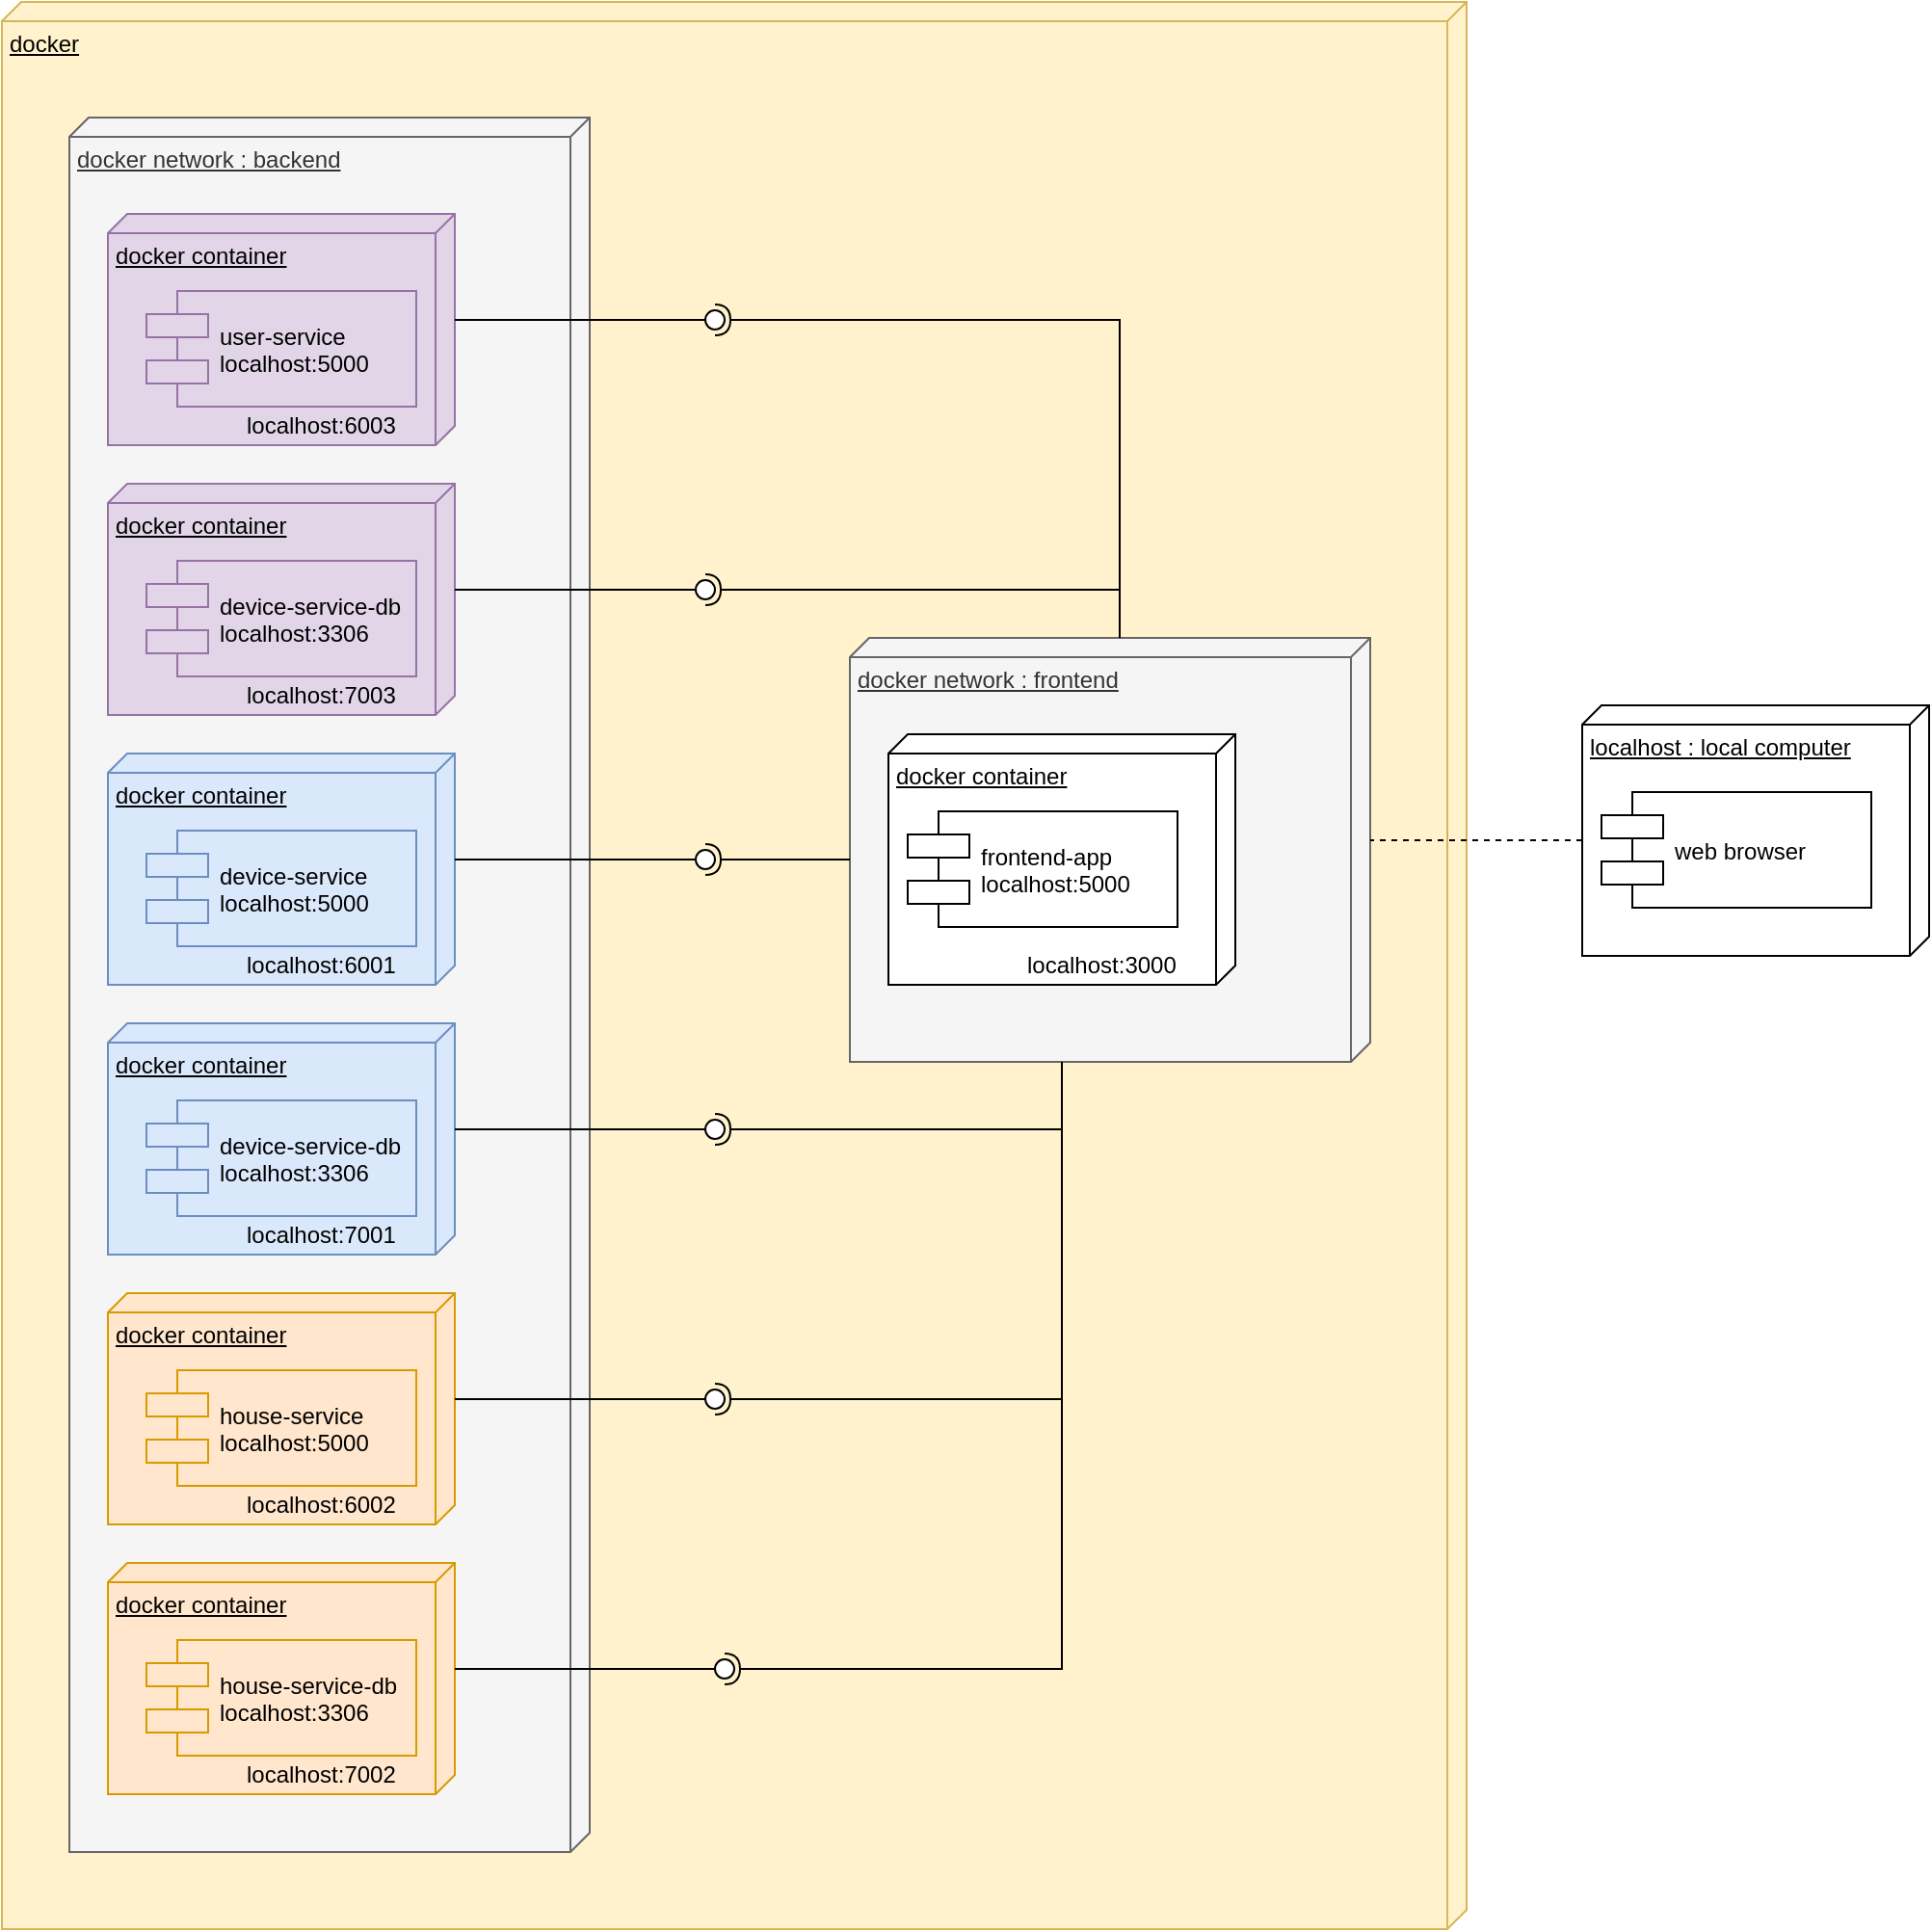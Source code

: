 <mxfile version="12.1.0" type="device" pages="1"><diagram id="DIVnM4smWeHKpxFWA_tA" name="Page-1"><mxGraphModel dx="1005" dy="1629" grid="1" gridSize="10" guides="1" tooltips="1" connect="1" arrows="1" fold="1" page="1" pageScale="1" pageWidth="850" pageHeight="1100" math="0" shadow="0"><root><mxCell id="0"/><mxCell id="1" parent="0"/><mxCell id="cvInO90HDproY7Ku72ci-57" value="docker" style="verticalAlign=top;align=left;spacingTop=8;spacingLeft=2;spacingRight=12;shape=cube;size=10;direction=south;fontStyle=4;html=1;fillColor=#fff2cc;strokeColor=#d6b656;" vertex="1" parent="1"><mxGeometry x="90" y="-130" width="760" height="1000" as="geometry"/></mxCell><mxCell id="cvInO90HDproY7Ku72ci-50" value="docker network : frontend" style="verticalAlign=top;align=left;spacingTop=8;spacingLeft=2;spacingRight=12;shape=cube;size=10;direction=south;fontStyle=4;html=1;fillColor=#f5f5f5;strokeColor=#666666;fontColor=#333333;" vertex="1" parent="1"><mxGeometry x="530" y="200" width="270" height="220" as="geometry"/></mxCell><mxCell id="cvInO90HDproY7Ku72ci-5" value="docker network : backend" style="verticalAlign=top;align=left;spacingTop=8;spacingLeft=2;spacingRight=12;shape=cube;size=10;direction=south;fontStyle=4;html=1;fillColor=#f5f5f5;strokeColor=#666666;fontColor=#333333;" vertex="1" parent="1"><mxGeometry x="125" y="-70" width="270" height="900" as="geometry"/></mxCell><mxCell id="cvInO90HDproY7Ku72ci-6" value="docker container" style="verticalAlign=top;align=left;spacingTop=8;spacingLeft=2;spacingRight=12;shape=cube;size=10;direction=south;fontStyle=4;html=1;fillColor=#dae8fc;strokeColor=#6c8ebf;" vertex="1" parent="1"><mxGeometry x="145" y="260" width="180" height="120" as="geometry"/></mxCell><mxCell id="cvInO90HDproY7Ku72ci-8" value="device-service&#10;localhost:5000" style="shape=component;align=left;spacingLeft=36;fillColor=#dae8fc;strokeColor=#6c8ebf;" vertex="1" parent="1"><mxGeometry x="165" y="300" width="140" height="60" as="geometry"/></mxCell><mxCell id="cvInO90HDproY7Ku72ci-9" value="docker container" style="verticalAlign=top;align=left;spacingTop=8;spacingLeft=2;spacingRight=12;shape=cube;size=10;direction=south;fontStyle=4;html=1;fillColor=#dae8fc;strokeColor=#6c8ebf;" vertex="1" parent="1"><mxGeometry x="145" y="400" width="180" height="120" as="geometry"/></mxCell><mxCell id="cvInO90HDproY7Ku72ci-10" value="device-service-db&#10;localhost:3306" style="shape=component;align=left;spacingLeft=36;fillColor=#dae8fc;strokeColor=#6c8ebf;" vertex="1" parent="1"><mxGeometry x="165" y="440" width="140" height="60" as="geometry"/></mxCell><mxCell id="cvInO90HDproY7Ku72ci-13" value="" style="rounded=0;orthogonalLoop=1;jettySize=auto;html=1;endArrow=none;endFill=0;exitX=0;exitY=0;exitDx=55;exitDy=0;exitPerimeter=0;" edge="1" target="cvInO90HDproY7Ku72ci-15" parent="1" source="cvInO90HDproY7Ku72ci-6"><mxGeometry relative="1" as="geometry"><mxPoint x="95" y="605" as="sourcePoint"/></mxGeometry></mxCell><mxCell id="cvInO90HDproY7Ku72ci-14" value="" style="rounded=0;orthogonalLoop=1;jettySize=auto;html=1;endArrow=halfCircle;endFill=0;entryX=0.5;entryY=0.5;entryDx=0;entryDy=0;endSize=6;strokeWidth=1;" edge="1" target="cvInO90HDproY7Ku72ci-15" parent="1"><mxGeometry relative="1" as="geometry"><mxPoint x="530" y="315" as="sourcePoint"/></mxGeometry></mxCell><mxCell id="cvInO90HDproY7Ku72ci-15" value="" style="ellipse;whiteSpace=wrap;html=1;fontFamily=Helvetica;fontSize=12;fontColor=#000000;align=center;strokeColor=#000000;fillColor=#ffffff;points=[];aspect=fixed;resizable=0;" vertex="1" parent="1"><mxGeometry x="450" y="310" width="10" height="10" as="geometry"/></mxCell><mxCell id="cvInO90HDproY7Ku72ci-16" value="localhost:6001" style="text;html=1;resizable=0;points=[];autosize=1;align=left;verticalAlign=top;spacingTop=-4;" vertex="1" parent="1"><mxGeometry x="215" y="360" width="90" height="20" as="geometry"/></mxCell><mxCell id="cvInO90HDproY7Ku72ci-17" value="" style="rounded=0;orthogonalLoop=1;jettySize=auto;html=1;endArrow=none;endFill=0;exitX=0;exitY=0;exitDx=55;exitDy=0;exitPerimeter=0;" edge="1" target="cvInO90HDproY7Ku72ci-19" parent="1" source="cvInO90HDproY7Ku72ci-9"><mxGeometry relative="1" as="geometry"><mxPoint x="95" y="605" as="sourcePoint"/></mxGeometry></mxCell><mxCell id="cvInO90HDproY7Ku72ci-18" value="" style="rounded=0;orthogonalLoop=1;jettySize=auto;html=1;endArrow=halfCircle;endFill=0;entryX=0.5;entryY=0.5;entryDx=0;entryDy=0;endSize=6;strokeWidth=1;" edge="1" target="cvInO90HDproY7Ku72ci-19" parent="1"><mxGeometry relative="1" as="geometry"><mxPoint x="640" y="420" as="sourcePoint"/><Array as="points"><mxPoint x="640" y="455"/></Array></mxGeometry></mxCell><mxCell id="cvInO90HDproY7Ku72ci-19" value="" style="ellipse;whiteSpace=wrap;html=1;fontFamily=Helvetica;fontSize=12;fontColor=#000000;align=center;strokeColor=#000000;fillColor=#ffffff;points=[];aspect=fixed;resizable=0;" vertex="1" parent="1"><mxGeometry x="455" y="450" width="10" height="10" as="geometry"/></mxCell><mxCell id="cvInO90HDproY7Ku72ci-20" value="localhost:7001" style="text;html=1;resizable=0;points=[];autosize=1;align=left;verticalAlign=top;spacingTop=-4;" vertex="1" parent="1"><mxGeometry x="215" y="500" width="90" height="20" as="geometry"/></mxCell><mxCell id="cvInO90HDproY7Ku72ci-21" value="docker container" style="verticalAlign=top;align=left;spacingTop=8;spacingLeft=2;spacingRight=12;shape=cube;size=10;direction=south;fontStyle=4;html=1;fillColor=#ffe6cc;strokeColor=#d79b00;" vertex="1" parent="1"><mxGeometry x="145" y="540" width="180" height="120" as="geometry"/></mxCell><mxCell id="cvInO90HDproY7Ku72ci-22" value="house-service&#10;localhost:5000" style="shape=component;align=left;spacingLeft=36;fillColor=#ffe6cc;strokeColor=#d79b00;" vertex="1" parent="1"><mxGeometry x="165" y="580" width="140" height="60" as="geometry"/></mxCell><mxCell id="cvInO90HDproY7Ku72ci-23" value="docker container" style="verticalAlign=top;align=left;spacingTop=8;spacingLeft=2;spacingRight=12;shape=cube;size=10;direction=south;fontStyle=4;html=1;fillColor=#ffe6cc;strokeColor=#d79b00;" vertex="1" parent="1"><mxGeometry x="145" y="680" width="180" height="120" as="geometry"/></mxCell><mxCell id="cvInO90HDproY7Ku72ci-24" value="house-service-db&#10;localhost:3306" style="shape=component;align=left;spacingLeft=36;fillColor=#ffe6cc;strokeColor=#d79b00;" vertex="1" parent="1"><mxGeometry x="165" y="720" width="140" height="60" as="geometry"/></mxCell><mxCell id="cvInO90HDproY7Ku72ci-26" value="" style="rounded=0;orthogonalLoop=1;jettySize=auto;html=1;endArrow=none;endFill=0;exitX=0;exitY=0;exitDx=55;exitDy=0;exitPerimeter=0;" edge="1" parent="1" target="cvInO90HDproY7Ku72ci-28" source="cvInO90HDproY7Ku72ci-21"><mxGeometry relative="1" as="geometry"><mxPoint x="335" y="465" as="sourcePoint"/></mxGeometry></mxCell><mxCell id="cvInO90HDproY7Ku72ci-27" value="" style="rounded=0;orthogonalLoop=1;jettySize=auto;html=1;endArrow=halfCircle;endFill=0;entryX=0.5;entryY=0.5;entryDx=0;entryDy=0;endSize=6;strokeWidth=1;" edge="1" parent="1" target="cvInO90HDproY7Ku72ci-28"><mxGeometry relative="1" as="geometry"><mxPoint x="640" y="420" as="sourcePoint"/><Array as="points"><mxPoint x="640" y="595"/></Array></mxGeometry></mxCell><mxCell id="cvInO90HDproY7Ku72ci-28" value="" style="ellipse;whiteSpace=wrap;html=1;fontFamily=Helvetica;fontSize=12;fontColor=#000000;align=center;strokeColor=#000000;fillColor=#ffffff;points=[];aspect=fixed;resizable=0;" vertex="1" parent="1"><mxGeometry x="455" y="590" width="10" height="10" as="geometry"/></mxCell><mxCell id="cvInO90HDproY7Ku72ci-30" value="" style="rounded=0;orthogonalLoop=1;jettySize=auto;html=1;endArrow=none;endFill=0;exitX=0;exitY=0;exitDx=55;exitDy=0;exitPerimeter=0;" edge="1" target="cvInO90HDproY7Ku72ci-32" parent="1" source="cvInO90HDproY7Ku72ci-23"><mxGeometry relative="1" as="geometry"><mxPoint x="130" y="855" as="sourcePoint"/></mxGeometry></mxCell><mxCell id="cvInO90HDproY7Ku72ci-31" value="" style="rounded=0;orthogonalLoop=1;jettySize=auto;html=1;endArrow=halfCircle;endFill=0;entryX=0.5;entryY=0.5;entryDx=0;entryDy=0;endSize=6;strokeWidth=1;" edge="1" target="cvInO90HDproY7Ku72ci-32" parent="1"><mxGeometry relative="1" as="geometry"><mxPoint x="640" y="420" as="sourcePoint"/><Array as="points"><mxPoint x="640" y="735"/></Array></mxGeometry></mxCell><mxCell id="cvInO90HDproY7Ku72ci-32" value="" style="ellipse;whiteSpace=wrap;html=1;fontFamily=Helvetica;fontSize=12;fontColor=#000000;align=center;strokeColor=#000000;fillColor=#ffffff;points=[];aspect=fixed;resizable=0;" vertex="1" parent="1"><mxGeometry x="460" y="730" width="10" height="10" as="geometry"/></mxCell><mxCell id="cvInO90HDproY7Ku72ci-33" value="localhost:6002" style="text;html=1;resizable=0;points=[];autosize=1;align=left;verticalAlign=top;spacingTop=-4;" vertex="1" parent="1"><mxGeometry x="215" y="640" width="90" height="20" as="geometry"/></mxCell><mxCell id="cvInO90HDproY7Ku72ci-34" value="localhost:7002&lt;br&gt;" style="text;html=1;resizable=0;points=[];autosize=1;align=left;verticalAlign=top;spacingTop=-4;" vertex="1" parent="1"><mxGeometry x="215" y="780" width="90" height="20" as="geometry"/></mxCell><mxCell id="cvInO90HDproY7Ku72ci-35" value="docker container" style="verticalAlign=top;align=left;spacingTop=8;spacingLeft=2;spacingRight=12;shape=cube;size=10;direction=south;fontStyle=4;html=1;fillColor=#e1d5e7;strokeColor=#9673a6;" vertex="1" parent="1"><mxGeometry x="145" y="-20" width="180" height="120" as="geometry"/></mxCell><mxCell id="cvInO90HDproY7Ku72ci-36" value="user-service&#10;localhost:5000" style="shape=component;align=left;spacingLeft=36;fillColor=#e1d5e7;strokeColor=#9673a6;" vertex="1" parent="1"><mxGeometry x="165" y="20" width="140" height="60" as="geometry"/></mxCell><mxCell id="cvInO90HDproY7Ku72ci-37" value="docker container" style="verticalAlign=top;align=left;spacingTop=8;spacingLeft=2;spacingRight=12;shape=cube;size=10;direction=south;fontStyle=4;html=1;fillColor=#e1d5e7;strokeColor=#9673a6;" vertex="1" parent="1"><mxGeometry x="145" y="120" width="180" height="120" as="geometry"/></mxCell><mxCell id="cvInO90HDproY7Ku72ci-38" value="device-service-db&#10;localhost:3306" style="shape=component;align=left;spacingLeft=36;fillColor=#e1d5e7;strokeColor=#9673a6;" vertex="1" parent="1"><mxGeometry x="165" y="160" width="140" height="60" as="geometry"/></mxCell><mxCell id="cvInO90HDproY7Ku72ci-42" value="" style="rounded=0;orthogonalLoop=1;jettySize=auto;html=1;endArrow=none;endFill=0;exitX=0;exitY=0;exitDx=55;exitDy=0;exitPerimeter=0;" edge="1" target="cvInO90HDproY7Ku72ci-44" parent="1" source="cvInO90HDproY7Ku72ci-35"><mxGeometry relative="1" as="geometry"><mxPoint x="435" y="34" as="sourcePoint"/></mxGeometry></mxCell><mxCell id="cvInO90HDproY7Ku72ci-43" value="" style="rounded=0;orthogonalLoop=1;jettySize=auto;html=1;endArrow=halfCircle;endFill=0;entryX=0.5;entryY=0.5;entryDx=0;entryDy=0;endSize=6;strokeWidth=1;exitX=0;exitY=0;exitDx=0;exitDy=130;exitPerimeter=0;" edge="1" target="cvInO90HDproY7Ku72ci-44" parent="1" source="cvInO90HDproY7Ku72ci-50"><mxGeometry relative="1" as="geometry"><mxPoint x="650" y="250" as="sourcePoint"/><Array as="points"><mxPoint x="670" y="35"/></Array></mxGeometry></mxCell><mxCell id="cvInO90HDproY7Ku72ci-44" value="" style="ellipse;whiteSpace=wrap;html=1;fontFamily=Helvetica;fontSize=12;fontColor=#000000;align=center;strokeColor=#000000;fillColor=#ffffff;points=[];aspect=fixed;resizable=0;" vertex="1" parent="1"><mxGeometry x="455" y="30" width="10" height="10" as="geometry"/></mxCell><mxCell id="cvInO90HDproY7Ku72ci-45" value="" style="rounded=0;orthogonalLoop=1;jettySize=auto;html=1;endArrow=none;endFill=0;exitX=0;exitY=0;exitDx=55;exitDy=0;exitPerimeter=0;" edge="1" target="cvInO90HDproY7Ku72ci-47" parent="1" source="cvInO90HDproY7Ku72ci-37"><mxGeometry relative="1" as="geometry"><mxPoint x="455" y="190" as="sourcePoint"/></mxGeometry></mxCell><mxCell id="cvInO90HDproY7Ku72ci-46" value="" style="rounded=0;orthogonalLoop=1;jettySize=auto;html=1;endArrow=halfCircle;endFill=0;entryX=0.5;entryY=0.5;entryDx=0;entryDy=0;endSize=6;strokeWidth=1;exitX=0;exitY=0;exitDx=0;exitDy=130;exitPerimeter=0;" edge="1" target="cvInO90HDproY7Ku72ci-47" parent="1" source="cvInO90HDproY7Ku72ci-50"><mxGeometry relative="1" as="geometry"><mxPoint x="650" y="250" as="sourcePoint"/><Array as="points"><mxPoint x="670" y="175"/></Array></mxGeometry></mxCell><mxCell id="cvInO90HDproY7Ku72ci-47" value="" style="ellipse;whiteSpace=wrap;html=1;fontFamily=Helvetica;fontSize=12;fontColor=#000000;align=center;strokeColor=#000000;fillColor=#ffffff;points=[];aspect=fixed;resizable=0;" vertex="1" parent="1"><mxGeometry x="450" y="170" width="10" height="10" as="geometry"/></mxCell><mxCell id="cvInO90HDproY7Ku72ci-48" value="localhost:6003" style="text;html=1;resizable=0;points=[];autosize=1;align=left;verticalAlign=top;spacingTop=-4;" vertex="1" parent="1"><mxGeometry x="215" y="80" width="90" height="20" as="geometry"/></mxCell><mxCell id="cvInO90HDproY7Ku72ci-49" value="localhost:7003" style="text;html=1;resizable=0;points=[];autosize=1;align=left;verticalAlign=top;spacingTop=-4;" vertex="1" parent="1"><mxGeometry x="215" y="220" width="90" height="20" as="geometry"/></mxCell><mxCell id="cvInO90HDproY7Ku72ci-51" value="docker container" style="verticalAlign=top;align=left;spacingTop=8;spacingLeft=2;spacingRight=12;shape=cube;size=10;direction=south;fontStyle=4;html=1;" vertex="1" parent="1"><mxGeometry x="550" y="250" width="180" height="130" as="geometry"/></mxCell><mxCell id="cvInO90HDproY7Ku72ci-52" value="frontend-app&#10;localhost:5000" style="shape=component;align=left;spacingLeft=36;" vertex="1" parent="1"><mxGeometry x="560" y="290" width="140" height="60" as="geometry"/></mxCell><mxCell id="cvInO90HDproY7Ku72ci-53" value="localhost:3000" style="text;html=1;resizable=0;points=[];autosize=1;align=left;verticalAlign=top;spacingTop=-4;" vertex="1" parent="1"><mxGeometry x="620" y="360" width="90" height="20" as="geometry"/></mxCell><mxCell id="cvInO90HDproY7Ku72ci-56" style="edgeStyle=orthogonalEdgeStyle;rounded=0;orthogonalLoop=1;jettySize=auto;html=1;exitX=0;exitY=0;exitDx=70;exitDy=180;exitPerimeter=0;entryX=0;entryY=0;entryDx=105;entryDy=0;entryPerimeter=0;endArrow=none;endFill=0;dashed=1;" edge="1" parent="1" source="cvInO90HDproY7Ku72ci-54" target="cvInO90HDproY7Ku72ci-50"><mxGeometry relative="1" as="geometry"/></mxCell><mxCell id="cvInO90HDproY7Ku72ci-54" value="localhost : local computer" style="verticalAlign=top;align=left;spacingTop=8;spacingLeft=2;spacingRight=12;shape=cube;size=10;direction=south;fontStyle=4;html=1;" vertex="1" parent="1"><mxGeometry x="910" y="235" width="180" height="130" as="geometry"/></mxCell><mxCell id="cvInO90HDproY7Ku72ci-55" value="web browser" style="shape=component;align=left;spacingLeft=36;" vertex="1" parent="1"><mxGeometry x="920" y="280" width="140" height="60" as="geometry"/></mxCell></root></mxGraphModel></diagram></mxfile>